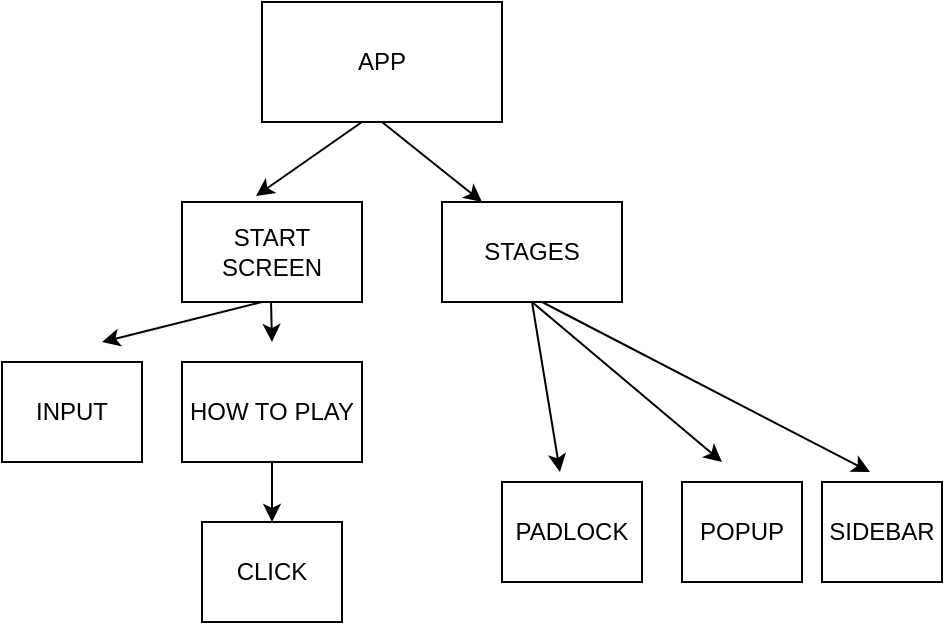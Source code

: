 <mxfile>
    <diagram id="0-nCYc9fioN1p7bc6U4D" name="Page-1">
        <mxGraphModel dx="955" dy="380" grid="1" gridSize="10" guides="1" tooltips="1" connect="1" arrows="1" fold="1" page="1" pageScale="1" pageWidth="827" pageHeight="1169" math="0" shadow="0">
            <root>
                <mxCell id="0"/>
                <mxCell id="1" parent="0"/>
                <mxCell id="2" value="APP" style="rounded=0;whiteSpace=wrap;html=1;" vertex="1" parent="1">
                    <mxGeometry x="350" y="20" width="120" height="60" as="geometry"/>
                </mxCell>
                <mxCell id="3" value="START&lt;br&gt;SCREEN" style="rounded=0;whiteSpace=wrap;html=1;" vertex="1" parent="1">
                    <mxGeometry x="310" y="120" width="90" height="50" as="geometry"/>
                </mxCell>
                <mxCell id="5" value="STAGES" style="rounded=0;whiteSpace=wrap;html=1;" vertex="1" parent="1">
                    <mxGeometry x="440" y="120" width="90" height="50" as="geometry"/>
                </mxCell>
                <mxCell id="6" value="HOW TO PLAY" style="rounded=0;whiteSpace=wrap;html=1;" vertex="1" parent="1">
                    <mxGeometry x="310" y="200" width="90" height="50" as="geometry"/>
                </mxCell>
                <mxCell id="7" value="PADLOCK" style="rounded=0;whiteSpace=wrap;html=1;" vertex="1" parent="1">
                    <mxGeometry x="470" y="260" width="70" height="50" as="geometry"/>
                </mxCell>
                <mxCell id="8" value="POPUP" style="rounded=0;whiteSpace=wrap;html=1;" vertex="1" parent="1">
                    <mxGeometry x="560" y="260" width="60" height="50" as="geometry"/>
                </mxCell>
                <mxCell id="9" value="SIDEBAR" style="rounded=0;whiteSpace=wrap;html=1;" vertex="1" parent="1">
                    <mxGeometry x="630" y="260" width="60" height="50" as="geometry"/>
                </mxCell>
                <mxCell id="10" value="CLICK" style="rounded=0;whiteSpace=wrap;html=1;" vertex="1" parent="1">
                    <mxGeometry x="320" y="280" width="70" height="50" as="geometry"/>
                </mxCell>
                <mxCell id="11" value="INPUT" style="rounded=0;whiteSpace=wrap;html=1;" vertex="1" parent="1">
                    <mxGeometry x="220" y="200" width="70" height="50" as="geometry"/>
                </mxCell>
                <mxCell id="13" value="" style="endArrow=classic;html=1;" edge="1" parent="1">
                    <mxGeometry width="50" height="50" relative="1" as="geometry">
                        <mxPoint x="410" y="80" as="sourcePoint"/>
                        <mxPoint x="460" y="120" as="targetPoint"/>
                    </mxGeometry>
                </mxCell>
                <mxCell id="14" value="" style="endArrow=classic;html=1;entryX=0.411;entryY=-0.06;entryDx=0;entryDy=0;entryPerimeter=0;" edge="1" parent="1" target="3">
                    <mxGeometry width="50" height="50" relative="1" as="geometry">
                        <mxPoint x="400" y="80" as="sourcePoint"/>
                        <mxPoint x="470" y="110" as="targetPoint"/>
                    </mxGeometry>
                </mxCell>
                <mxCell id="15" value="" style="endArrow=classic;html=1;entryX=0.4;entryY=-0.1;entryDx=0;entryDy=0;entryPerimeter=0;" edge="1" parent="1" target="9">
                    <mxGeometry width="50" height="50" relative="1" as="geometry">
                        <mxPoint x="490" y="170" as="sourcePoint"/>
                        <mxPoint x="660" y="250" as="targetPoint"/>
                    </mxGeometry>
                </mxCell>
                <mxCell id="16" value="" style="endArrow=classic;html=1;exitX=0.5;exitY=1;exitDx=0;exitDy=0;" edge="1" parent="1" source="5">
                    <mxGeometry width="50" height="50" relative="1" as="geometry">
                        <mxPoint x="500" y="180" as="sourcePoint"/>
                        <mxPoint x="580" y="250" as="targetPoint"/>
                    </mxGeometry>
                </mxCell>
                <mxCell id="17" value="" style="endArrow=classic;html=1;exitX=0.5;exitY=1;exitDx=0;exitDy=0;entryX=0.414;entryY=-0.1;entryDx=0;entryDy=0;entryPerimeter=0;" edge="1" parent="1" source="5" target="7">
                    <mxGeometry width="50" height="50" relative="1" as="geometry">
                        <mxPoint x="495" y="180" as="sourcePoint"/>
                        <mxPoint x="590" y="260" as="targetPoint"/>
                    </mxGeometry>
                </mxCell>
                <mxCell id="19" value="" style="endArrow=classic;html=1;exitX=0.5;exitY=1;exitDx=0;exitDy=0;" edge="1" parent="1">
                    <mxGeometry width="50" height="50" relative="1" as="geometry">
                        <mxPoint x="354.51" y="170" as="sourcePoint"/>
                        <mxPoint x="355" y="190" as="targetPoint"/>
                    </mxGeometry>
                </mxCell>
                <mxCell id="20" value="" style="endArrow=classic;html=1;entryX=0.5;entryY=0;entryDx=0;entryDy=0;exitX=0.5;exitY=1;exitDx=0;exitDy=0;" edge="1" parent="1" source="6" target="10">
                    <mxGeometry width="50" height="50" relative="1" as="geometry">
                        <mxPoint x="350" y="250" as="sourcePoint"/>
                        <mxPoint x="400" y="290" as="targetPoint"/>
                    </mxGeometry>
                </mxCell>
                <mxCell id="21" value="" style="endArrow=classic;html=1;" edge="1" parent="1">
                    <mxGeometry width="50" height="50" relative="1" as="geometry">
                        <mxPoint x="350" y="170" as="sourcePoint"/>
                        <mxPoint x="270" y="190" as="targetPoint"/>
                    </mxGeometry>
                </mxCell>
            </root>
        </mxGraphModel>
    </diagram>
</mxfile>
